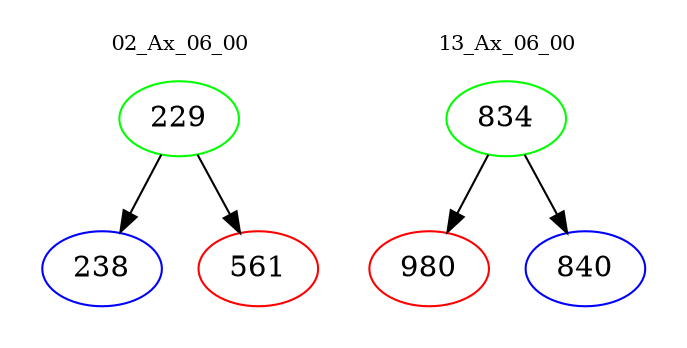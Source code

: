 digraph{
subgraph cluster_0 {
color = white
label = "02_Ax_06_00";
fontsize=10;
T0_229 [label="229", color="green"]
T0_229 -> T0_238 [color="black"]
T0_238 [label="238", color="blue"]
T0_229 -> T0_561 [color="black"]
T0_561 [label="561", color="red"]
}
subgraph cluster_1 {
color = white
label = "13_Ax_06_00";
fontsize=10;
T1_834 [label="834", color="green"]
T1_834 -> T1_980 [color="black"]
T1_980 [label="980", color="red"]
T1_834 -> T1_840 [color="black"]
T1_840 [label="840", color="blue"]
}
}
